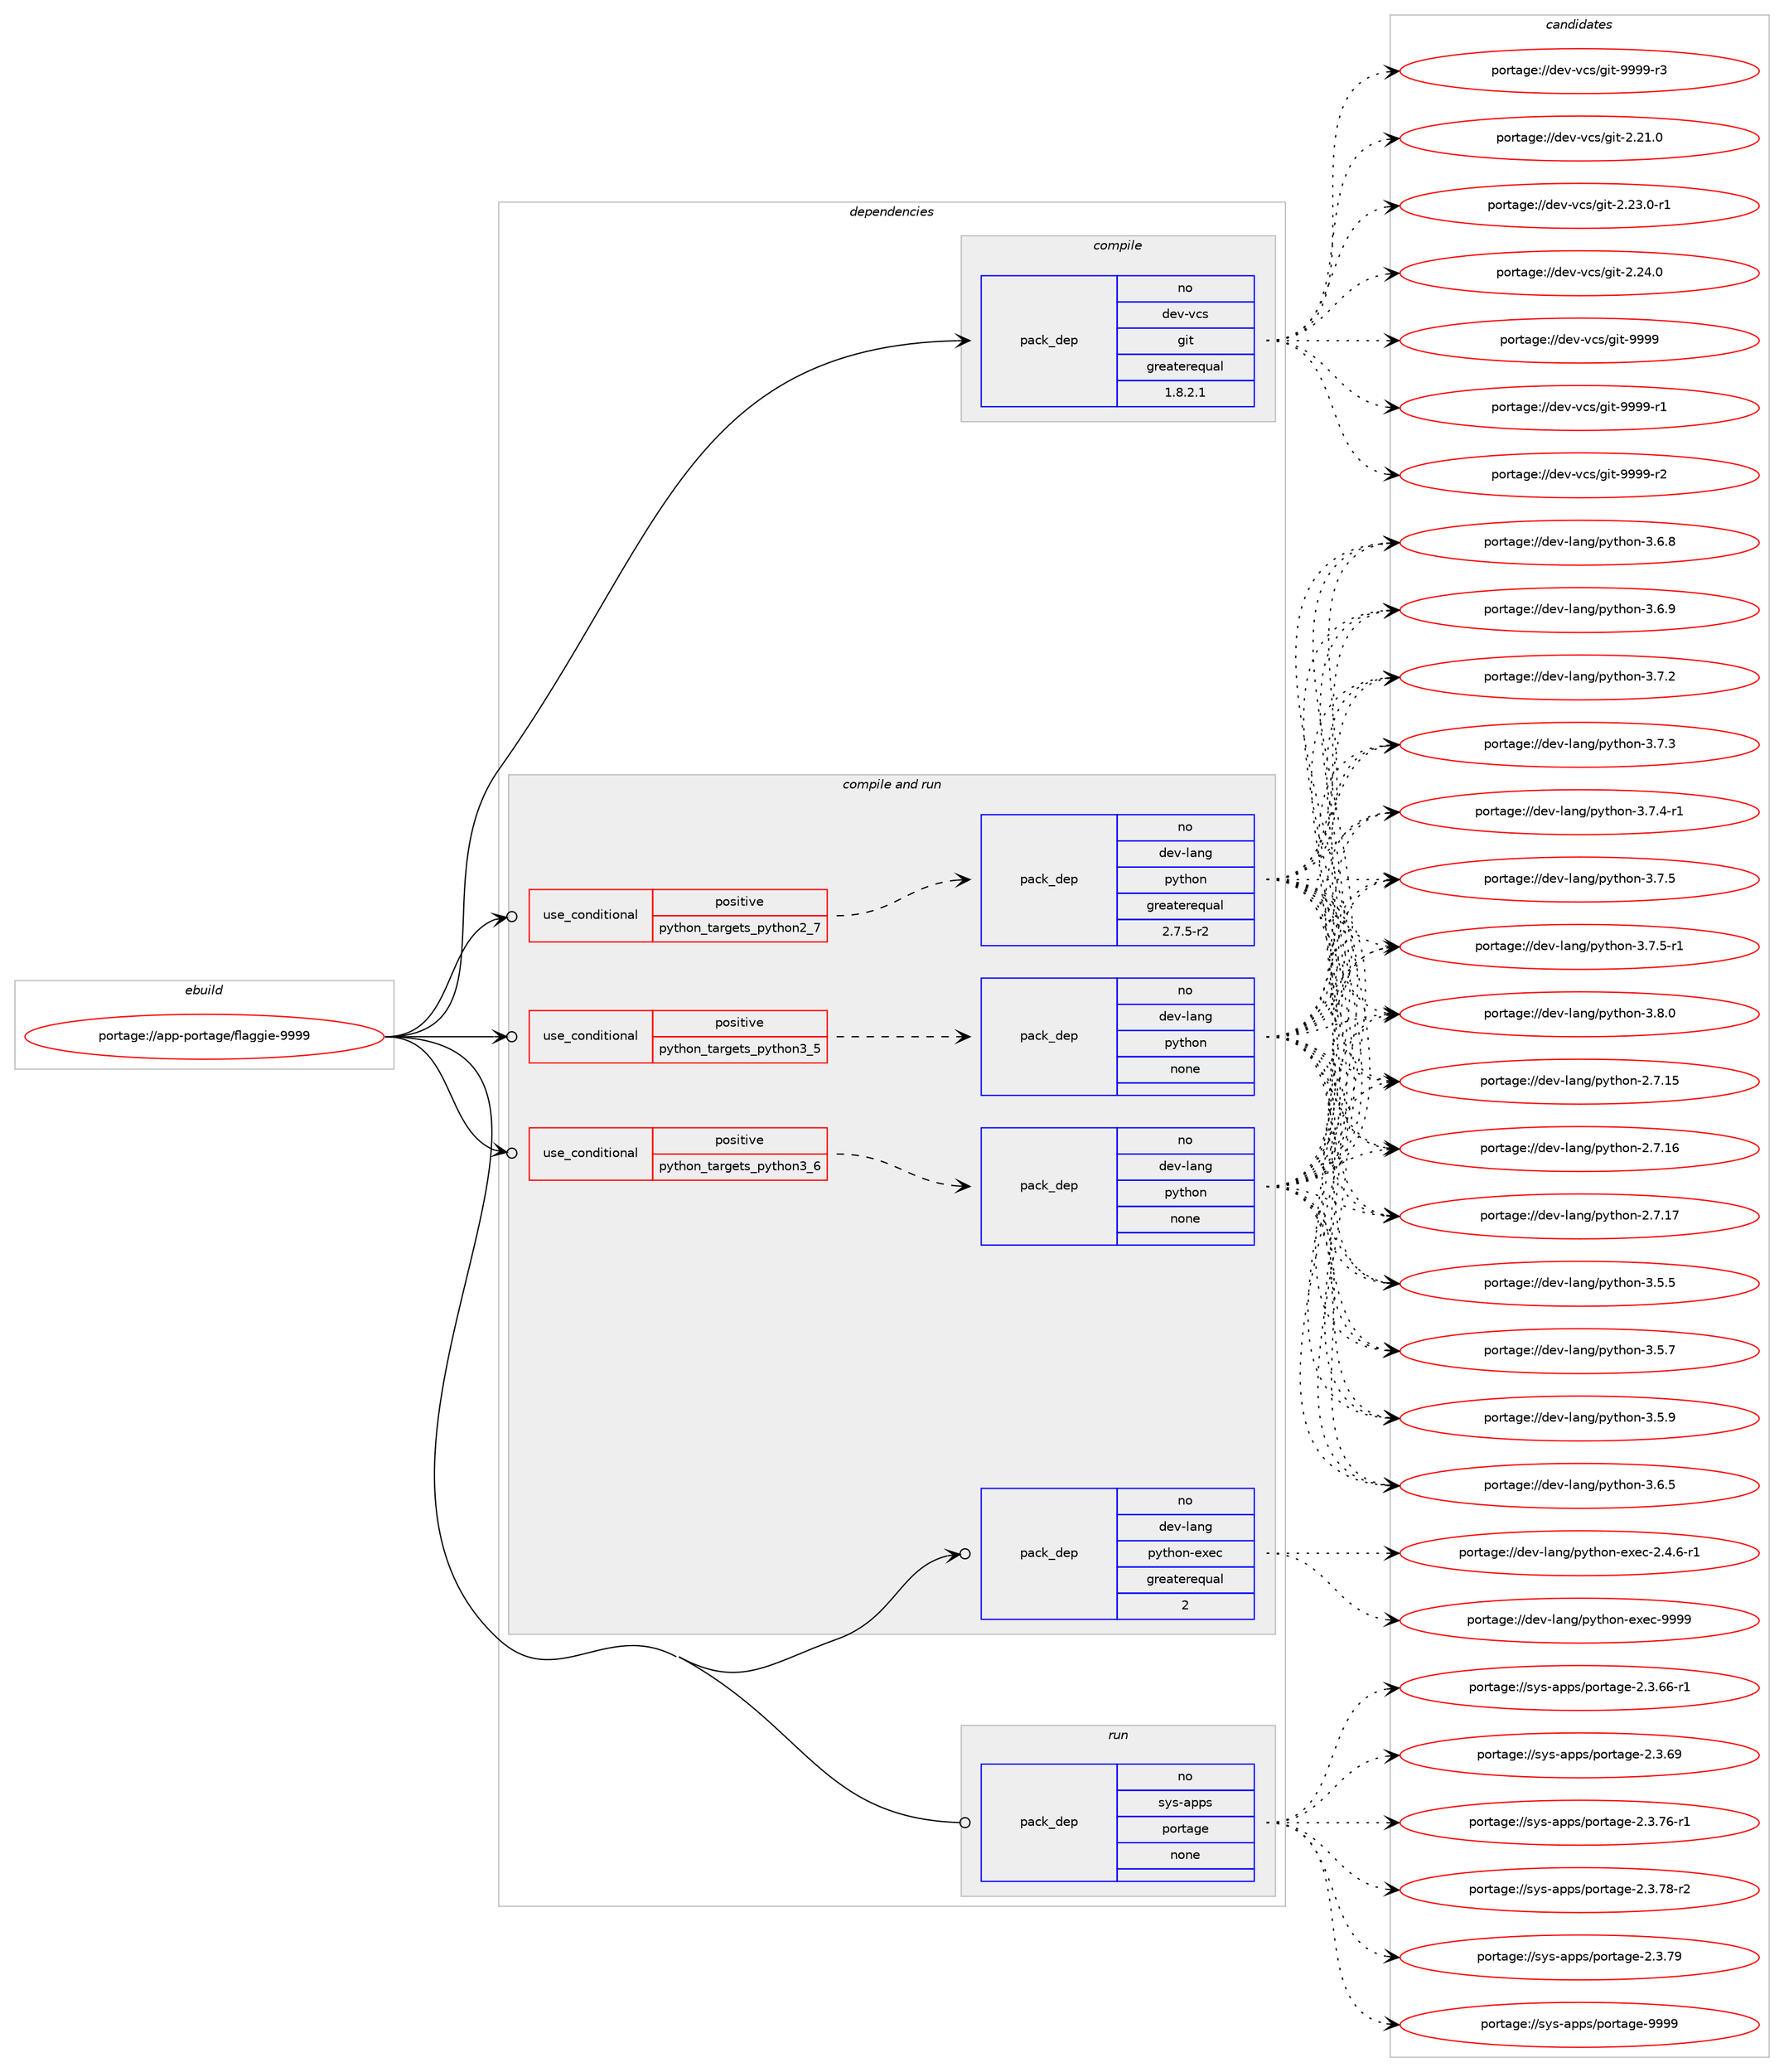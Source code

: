 digraph prolog {

# *************
# Graph options
# *************

newrank=true;
concentrate=true;
compound=true;
graph [rankdir=LR,fontname=Helvetica,fontsize=10,ranksep=1.5];#, ranksep=2.5, nodesep=0.2];
edge  [arrowhead=vee];
node  [fontname=Helvetica,fontsize=10];

# **********
# The ebuild
# **********

subgraph cluster_leftcol {
color=gray;
rank=same;
label=<<i>ebuild</i>>;
id [label="portage://app-portage/flaggie-9999", color=red, width=4, href="../app-portage/flaggie-9999.svg"];
}

# ****************
# The dependencies
# ****************

subgraph cluster_midcol {
color=gray;
label=<<i>dependencies</i>>;
subgraph cluster_compile {
fillcolor="#eeeeee";
style=filled;
label=<<i>compile</i>>;
subgraph pack30095 {
dependency40688 [label=<<TABLE BORDER="0" CELLBORDER="1" CELLSPACING="0" CELLPADDING="4" WIDTH="220"><TR><TD ROWSPAN="6" CELLPADDING="30">pack_dep</TD></TR><TR><TD WIDTH="110">no</TD></TR><TR><TD>dev-vcs</TD></TR><TR><TD>git</TD></TR><TR><TD>greaterequal</TD></TR><TR><TD>1.8.2.1</TD></TR></TABLE>>, shape=none, color=blue];
}
id:e -> dependency40688:w [weight=20,style="solid",arrowhead="vee"];
}
subgraph cluster_compileandrun {
fillcolor="#eeeeee";
style=filled;
label=<<i>compile and run</i>>;
subgraph cond9912 {
dependency40689 [label=<<TABLE BORDER="0" CELLBORDER="1" CELLSPACING="0" CELLPADDING="4"><TR><TD ROWSPAN="3" CELLPADDING="10">use_conditional</TD></TR><TR><TD>positive</TD></TR><TR><TD>python_targets_python2_7</TD></TR></TABLE>>, shape=none, color=red];
subgraph pack30096 {
dependency40690 [label=<<TABLE BORDER="0" CELLBORDER="1" CELLSPACING="0" CELLPADDING="4" WIDTH="220"><TR><TD ROWSPAN="6" CELLPADDING="30">pack_dep</TD></TR><TR><TD WIDTH="110">no</TD></TR><TR><TD>dev-lang</TD></TR><TR><TD>python</TD></TR><TR><TD>greaterequal</TD></TR><TR><TD>2.7.5-r2</TD></TR></TABLE>>, shape=none, color=blue];
}
dependency40689:e -> dependency40690:w [weight=20,style="dashed",arrowhead="vee"];
}
id:e -> dependency40689:w [weight=20,style="solid",arrowhead="odotvee"];
subgraph cond9913 {
dependency40691 [label=<<TABLE BORDER="0" CELLBORDER="1" CELLSPACING="0" CELLPADDING="4"><TR><TD ROWSPAN="3" CELLPADDING="10">use_conditional</TD></TR><TR><TD>positive</TD></TR><TR><TD>python_targets_python3_5</TD></TR></TABLE>>, shape=none, color=red];
subgraph pack30097 {
dependency40692 [label=<<TABLE BORDER="0" CELLBORDER="1" CELLSPACING="0" CELLPADDING="4" WIDTH="220"><TR><TD ROWSPAN="6" CELLPADDING="30">pack_dep</TD></TR><TR><TD WIDTH="110">no</TD></TR><TR><TD>dev-lang</TD></TR><TR><TD>python</TD></TR><TR><TD>none</TD></TR><TR><TD></TD></TR></TABLE>>, shape=none, color=blue];
}
dependency40691:e -> dependency40692:w [weight=20,style="dashed",arrowhead="vee"];
}
id:e -> dependency40691:w [weight=20,style="solid",arrowhead="odotvee"];
subgraph cond9914 {
dependency40693 [label=<<TABLE BORDER="0" CELLBORDER="1" CELLSPACING="0" CELLPADDING="4"><TR><TD ROWSPAN="3" CELLPADDING="10">use_conditional</TD></TR><TR><TD>positive</TD></TR><TR><TD>python_targets_python3_6</TD></TR></TABLE>>, shape=none, color=red];
subgraph pack30098 {
dependency40694 [label=<<TABLE BORDER="0" CELLBORDER="1" CELLSPACING="0" CELLPADDING="4" WIDTH="220"><TR><TD ROWSPAN="6" CELLPADDING="30">pack_dep</TD></TR><TR><TD WIDTH="110">no</TD></TR><TR><TD>dev-lang</TD></TR><TR><TD>python</TD></TR><TR><TD>none</TD></TR><TR><TD></TD></TR></TABLE>>, shape=none, color=blue];
}
dependency40693:e -> dependency40694:w [weight=20,style="dashed",arrowhead="vee"];
}
id:e -> dependency40693:w [weight=20,style="solid",arrowhead="odotvee"];
subgraph pack30099 {
dependency40695 [label=<<TABLE BORDER="0" CELLBORDER="1" CELLSPACING="0" CELLPADDING="4" WIDTH="220"><TR><TD ROWSPAN="6" CELLPADDING="30">pack_dep</TD></TR><TR><TD WIDTH="110">no</TD></TR><TR><TD>dev-lang</TD></TR><TR><TD>python-exec</TD></TR><TR><TD>greaterequal</TD></TR><TR><TD>2</TD></TR></TABLE>>, shape=none, color=blue];
}
id:e -> dependency40695:w [weight=20,style="solid",arrowhead="odotvee"];
}
subgraph cluster_run {
fillcolor="#eeeeee";
style=filled;
label=<<i>run</i>>;
subgraph pack30100 {
dependency40696 [label=<<TABLE BORDER="0" CELLBORDER="1" CELLSPACING="0" CELLPADDING="4" WIDTH="220"><TR><TD ROWSPAN="6" CELLPADDING="30">pack_dep</TD></TR><TR><TD WIDTH="110">no</TD></TR><TR><TD>sys-apps</TD></TR><TR><TD>portage</TD></TR><TR><TD>none</TD></TR><TR><TD></TD></TR></TABLE>>, shape=none, color=blue];
}
id:e -> dependency40696:w [weight=20,style="solid",arrowhead="odot"];
}
}

# **************
# The candidates
# **************

subgraph cluster_choices {
rank=same;
color=gray;
label=<<i>candidates</i>>;

subgraph choice30095 {
color=black;
nodesep=1;
choiceportage10010111845118991154710310511645504650494648 [label="portage://dev-vcs/git-2.21.0", color=red, width=4,href="../dev-vcs/git-2.21.0.svg"];
choiceportage100101118451189911547103105116455046505146484511449 [label="portage://dev-vcs/git-2.23.0-r1", color=red, width=4,href="../dev-vcs/git-2.23.0-r1.svg"];
choiceportage10010111845118991154710310511645504650524648 [label="portage://dev-vcs/git-2.24.0", color=red, width=4,href="../dev-vcs/git-2.24.0.svg"];
choiceportage1001011184511899115471031051164557575757 [label="portage://dev-vcs/git-9999", color=red, width=4,href="../dev-vcs/git-9999.svg"];
choiceportage10010111845118991154710310511645575757574511449 [label="portage://dev-vcs/git-9999-r1", color=red, width=4,href="../dev-vcs/git-9999-r1.svg"];
choiceportage10010111845118991154710310511645575757574511450 [label="portage://dev-vcs/git-9999-r2", color=red, width=4,href="../dev-vcs/git-9999-r2.svg"];
choiceportage10010111845118991154710310511645575757574511451 [label="portage://dev-vcs/git-9999-r3", color=red, width=4,href="../dev-vcs/git-9999-r3.svg"];
dependency40688:e -> choiceportage10010111845118991154710310511645504650494648:w [style=dotted,weight="100"];
dependency40688:e -> choiceportage100101118451189911547103105116455046505146484511449:w [style=dotted,weight="100"];
dependency40688:e -> choiceportage10010111845118991154710310511645504650524648:w [style=dotted,weight="100"];
dependency40688:e -> choiceportage1001011184511899115471031051164557575757:w [style=dotted,weight="100"];
dependency40688:e -> choiceportage10010111845118991154710310511645575757574511449:w [style=dotted,weight="100"];
dependency40688:e -> choiceportage10010111845118991154710310511645575757574511450:w [style=dotted,weight="100"];
dependency40688:e -> choiceportage10010111845118991154710310511645575757574511451:w [style=dotted,weight="100"];
}
subgraph choice30096 {
color=black;
nodesep=1;
choiceportage10010111845108971101034711212111610411111045504655464953 [label="portage://dev-lang/python-2.7.15", color=red, width=4,href="../dev-lang/python-2.7.15.svg"];
choiceportage10010111845108971101034711212111610411111045504655464954 [label="portage://dev-lang/python-2.7.16", color=red, width=4,href="../dev-lang/python-2.7.16.svg"];
choiceportage10010111845108971101034711212111610411111045504655464955 [label="portage://dev-lang/python-2.7.17", color=red, width=4,href="../dev-lang/python-2.7.17.svg"];
choiceportage100101118451089711010347112121116104111110455146534653 [label="portage://dev-lang/python-3.5.5", color=red, width=4,href="../dev-lang/python-3.5.5.svg"];
choiceportage100101118451089711010347112121116104111110455146534655 [label="portage://dev-lang/python-3.5.7", color=red, width=4,href="../dev-lang/python-3.5.7.svg"];
choiceportage100101118451089711010347112121116104111110455146534657 [label="portage://dev-lang/python-3.5.9", color=red, width=4,href="../dev-lang/python-3.5.9.svg"];
choiceportage100101118451089711010347112121116104111110455146544653 [label="portage://dev-lang/python-3.6.5", color=red, width=4,href="../dev-lang/python-3.6.5.svg"];
choiceportage100101118451089711010347112121116104111110455146544656 [label="portage://dev-lang/python-3.6.8", color=red, width=4,href="../dev-lang/python-3.6.8.svg"];
choiceportage100101118451089711010347112121116104111110455146544657 [label="portage://dev-lang/python-3.6.9", color=red, width=4,href="../dev-lang/python-3.6.9.svg"];
choiceportage100101118451089711010347112121116104111110455146554650 [label="portage://dev-lang/python-3.7.2", color=red, width=4,href="../dev-lang/python-3.7.2.svg"];
choiceportage100101118451089711010347112121116104111110455146554651 [label="portage://dev-lang/python-3.7.3", color=red, width=4,href="../dev-lang/python-3.7.3.svg"];
choiceportage1001011184510897110103471121211161041111104551465546524511449 [label="portage://dev-lang/python-3.7.4-r1", color=red, width=4,href="../dev-lang/python-3.7.4-r1.svg"];
choiceportage100101118451089711010347112121116104111110455146554653 [label="portage://dev-lang/python-3.7.5", color=red, width=4,href="../dev-lang/python-3.7.5.svg"];
choiceportage1001011184510897110103471121211161041111104551465546534511449 [label="portage://dev-lang/python-3.7.5-r1", color=red, width=4,href="../dev-lang/python-3.7.5-r1.svg"];
choiceportage100101118451089711010347112121116104111110455146564648 [label="portage://dev-lang/python-3.8.0", color=red, width=4,href="../dev-lang/python-3.8.0.svg"];
dependency40690:e -> choiceportage10010111845108971101034711212111610411111045504655464953:w [style=dotted,weight="100"];
dependency40690:e -> choiceportage10010111845108971101034711212111610411111045504655464954:w [style=dotted,weight="100"];
dependency40690:e -> choiceportage10010111845108971101034711212111610411111045504655464955:w [style=dotted,weight="100"];
dependency40690:e -> choiceportage100101118451089711010347112121116104111110455146534653:w [style=dotted,weight="100"];
dependency40690:e -> choiceportage100101118451089711010347112121116104111110455146534655:w [style=dotted,weight="100"];
dependency40690:e -> choiceportage100101118451089711010347112121116104111110455146534657:w [style=dotted,weight="100"];
dependency40690:e -> choiceportage100101118451089711010347112121116104111110455146544653:w [style=dotted,weight="100"];
dependency40690:e -> choiceportage100101118451089711010347112121116104111110455146544656:w [style=dotted,weight="100"];
dependency40690:e -> choiceportage100101118451089711010347112121116104111110455146544657:w [style=dotted,weight="100"];
dependency40690:e -> choiceportage100101118451089711010347112121116104111110455146554650:w [style=dotted,weight="100"];
dependency40690:e -> choiceportage100101118451089711010347112121116104111110455146554651:w [style=dotted,weight="100"];
dependency40690:e -> choiceportage1001011184510897110103471121211161041111104551465546524511449:w [style=dotted,weight="100"];
dependency40690:e -> choiceportage100101118451089711010347112121116104111110455146554653:w [style=dotted,weight="100"];
dependency40690:e -> choiceportage1001011184510897110103471121211161041111104551465546534511449:w [style=dotted,weight="100"];
dependency40690:e -> choiceportage100101118451089711010347112121116104111110455146564648:w [style=dotted,weight="100"];
}
subgraph choice30097 {
color=black;
nodesep=1;
choiceportage10010111845108971101034711212111610411111045504655464953 [label="portage://dev-lang/python-2.7.15", color=red, width=4,href="../dev-lang/python-2.7.15.svg"];
choiceportage10010111845108971101034711212111610411111045504655464954 [label="portage://dev-lang/python-2.7.16", color=red, width=4,href="../dev-lang/python-2.7.16.svg"];
choiceportage10010111845108971101034711212111610411111045504655464955 [label="portage://dev-lang/python-2.7.17", color=red, width=4,href="../dev-lang/python-2.7.17.svg"];
choiceportage100101118451089711010347112121116104111110455146534653 [label="portage://dev-lang/python-3.5.5", color=red, width=4,href="../dev-lang/python-3.5.5.svg"];
choiceportage100101118451089711010347112121116104111110455146534655 [label="portage://dev-lang/python-3.5.7", color=red, width=4,href="../dev-lang/python-3.5.7.svg"];
choiceportage100101118451089711010347112121116104111110455146534657 [label="portage://dev-lang/python-3.5.9", color=red, width=4,href="../dev-lang/python-3.5.9.svg"];
choiceportage100101118451089711010347112121116104111110455146544653 [label="portage://dev-lang/python-3.6.5", color=red, width=4,href="../dev-lang/python-3.6.5.svg"];
choiceportage100101118451089711010347112121116104111110455146544656 [label="portage://dev-lang/python-3.6.8", color=red, width=4,href="../dev-lang/python-3.6.8.svg"];
choiceportage100101118451089711010347112121116104111110455146544657 [label="portage://dev-lang/python-3.6.9", color=red, width=4,href="../dev-lang/python-3.6.9.svg"];
choiceportage100101118451089711010347112121116104111110455146554650 [label="portage://dev-lang/python-3.7.2", color=red, width=4,href="../dev-lang/python-3.7.2.svg"];
choiceportage100101118451089711010347112121116104111110455146554651 [label="portage://dev-lang/python-3.7.3", color=red, width=4,href="../dev-lang/python-3.7.3.svg"];
choiceportage1001011184510897110103471121211161041111104551465546524511449 [label="portage://dev-lang/python-3.7.4-r1", color=red, width=4,href="../dev-lang/python-3.7.4-r1.svg"];
choiceportage100101118451089711010347112121116104111110455146554653 [label="portage://dev-lang/python-3.7.5", color=red, width=4,href="../dev-lang/python-3.7.5.svg"];
choiceportage1001011184510897110103471121211161041111104551465546534511449 [label="portage://dev-lang/python-3.7.5-r1", color=red, width=4,href="../dev-lang/python-3.7.5-r1.svg"];
choiceportage100101118451089711010347112121116104111110455146564648 [label="portage://dev-lang/python-3.8.0", color=red, width=4,href="../dev-lang/python-3.8.0.svg"];
dependency40692:e -> choiceportage10010111845108971101034711212111610411111045504655464953:w [style=dotted,weight="100"];
dependency40692:e -> choiceportage10010111845108971101034711212111610411111045504655464954:w [style=dotted,weight="100"];
dependency40692:e -> choiceportage10010111845108971101034711212111610411111045504655464955:w [style=dotted,weight="100"];
dependency40692:e -> choiceportage100101118451089711010347112121116104111110455146534653:w [style=dotted,weight="100"];
dependency40692:e -> choiceportage100101118451089711010347112121116104111110455146534655:w [style=dotted,weight="100"];
dependency40692:e -> choiceportage100101118451089711010347112121116104111110455146534657:w [style=dotted,weight="100"];
dependency40692:e -> choiceportage100101118451089711010347112121116104111110455146544653:w [style=dotted,weight="100"];
dependency40692:e -> choiceportage100101118451089711010347112121116104111110455146544656:w [style=dotted,weight="100"];
dependency40692:e -> choiceportage100101118451089711010347112121116104111110455146544657:w [style=dotted,weight="100"];
dependency40692:e -> choiceportage100101118451089711010347112121116104111110455146554650:w [style=dotted,weight="100"];
dependency40692:e -> choiceportage100101118451089711010347112121116104111110455146554651:w [style=dotted,weight="100"];
dependency40692:e -> choiceportage1001011184510897110103471121211161041111104551465546524511449:w [style=dotted,weight="100"];
dependency40692:e -> choiceportage100101118451089711010347112121116104111110455146554653:w [style=dotted,weight="100"];
dependency40692:e -> choiceportage1001011184510897110103471121211161041111104551465546534511449:w [style=dotted,weight="100"];
dependency40692:e -> choiceportage100101118451089711010347112121116104111110455146564648:w [style=dotted,weight="100"];
}
subgraph choice30098 {
color=black;
nodesep=1;
choiceportage10010111845108971101034711212111610411111045504655464953 [label="portage://dev-lang/python-2.7.15", color=red, width=4,href="../dev-lang/python-2.7.15.svg"];
choiceportage10010111845108971101034711212111610411111045504655464954 [label="portage://dev-lang/python-2.7.16", color=red, width=4,href="../dev-lang/python-2.7.16.svg"];
choiceportage10010111845108971101034711212111610411111045504655464955 [label="portage://dev-lang/python-2.7.17", color=red, width=4,href="../dev-lang/python-2.7.17.svg"];
choiceportage100101118451089711010347112121116104111110455146534653 [label="portage://dev-lang/python-3.5.5", color=red, width=4,href="../dev-lang/python-3.5.5.svg"];
choiceportage100101118451089711010347112121116104111110455146534655 [label="portage://dev-lang/python-3.5.7", color=red, width=4,href="../dev-lang/python-3.5.7.svg"];
choiceportage100101118451089711010347112121116104111110455146534657 [label="portage://dev-lang/python-3.5.9", color=red, width=4,href="../dev-lang/python-3.5.9.svg"];
choiceportage100101118451089711010347112121116104111110455146544653 [label="portage://dev-lang/python-3.6.5", color=red, width=4,href="../dev-lang/python-3.6.5.svg"];
choiceportage100101118451089711010347112121116104111110455146544656 [label="portage://dev-lang/python-3.6.8", color=red, width=4,href="../dev-lang/python-3.6.8.svg"];
choiceportage100101118451089711010347112121116104111110455146544657 [label="portage://dev-lang/python-3.6.9", color=red, width=4,href="../dev-lang/python-3.6.9.svg"];
choiceportage100101118451089711010347112121116104111110455146554650 [label="portage://dev-lang/python-3.7.2", color=red, width=4,href="../dev-lang/python-3.7.2.svg"];
choiceportage100101118451089711010347112121116104111110455146554651 [label="portage://dev-lang/python-3.7.3", color=red, width=4,href="../dev-lang/python-3.7.3.svg"];
choiceportage1001011184510897110103471121211161041111104551465546524511449 [label="portage://dev-lang/python-3.7.4-r1", color=red, width=4,href="../dev-lang/python-3.7.4-r1.svg"];
choiceportage100101118451089711010347112121116104111110455146554653 [label="portage://dev-lang/python-3.7.5", color=red, width=4,href="../dev-lang/python-3.7.5.svg"];
choiceportage1001011184510897110103471121211161041111104551465546534511449 [label="portage://dev-lang/python-3.7.5-r1", color=red, width=4,href="../dev-lang/python-3.7.5-r1.svg"];
choiceportage100101118451089711010347112121116104111110455146564648 [label="portage://dev-lang/python-3.8.0", color=red, width=4,href="../dev-lang/python-3.8.0.svg"];
dependency40694:e -> choiceportage10010111845108971101034711212111610411111045504655464953:w [style=dotted,weight="100"];
dependency40694:e -> choiceportage10010111845108971101034711212111610411111045504655464954:w [style=dotted,weight="100"];
dependency40694:e -> choiceportage10010111845108971101034711212111610411111045504655464955:w [style=dotted,weight="100"];
dependency40694:e -> choiceportage100101118451089711010347112121116104111110455146534653:w [style=dotted,weight="100"];
dependency40694:e -> choiceportage100101118451089711010347112121116104111110455146534655:w [style=dotted,weight="100"];
dependency40694:e -> choiceportage100101118451089711010347112121116104111110455146534657:w [style=dotted,weight="100"];
dependency40694:e -> choiceportage100101118451089711010347112121116104111110455146544653:w [style=dotted,weight="100"];
dependency40694:e -> choiceportage100101118451089711010347112121116104111110455146544656:w [style=dotted,weight="100"];
dependency40694:e -> choiceportage100101118451089711010347112121116104111110455146544657:w [style=dotted,weight="100"];
dependency40694:e -> choiceportage100101118451089711010347112121116104111110455146554650:w [style=dotted,weight="100"];
dependency40694:e -> choiceportage100101118451089711010347112121116104111110455146554651:w [style=dotted,weight="100"];
dependency40694:e -> choiceportage1001011184510897110103471121211161041111104551465546524511449:w [style=dotted,weight="100"];
dependency40694:e -> choiceportage100101118451089711010347112121116104111110455146554653:w [style=dotted,weight="100"];
dependency40694:e -> choiceportage1001011184510897110103471121211161041111104551465546534511449:w [style=dotted,weight="100"];
dependency40694:e -> choiceportage100101118451089711010347112121116104111110455146564648:w [style=dotted,weight="100"];
}
subgraph choice30099 {
color=black;
nodesep=1;
choiceportage10010111845108971101034711212111610411111045101120101994550465246544511449 [label="portage://dev-lang/python-exec-2.4.6-r1", color=red, width=4,href="../dev-lang/python-exec-2.4.6-r1.svg"];
choiceportage10010111845108971101034711212111610411111045101120101994557575757 [label="portage://dev-lang/python-exec-9999", color=red, width=4,href="../dev-lang/python-exec-9999.svg"];
dependency40695:e -> choiceportage10010111845108971101034711212111610411111045101120101994550465246544511449:w [style=dotted,weight="100"];
dependency40695:e -> choiceportage10010111845108971101034711212111610411111045101120101994557575757:w [style=dotted,weight="100"];
}
subgraph choice30100 {
color=black;
nodesep=1;
choiceportage11512111545971121121154711211111411697103101455046514654544511449 [label="portage://sys-apps/portage-2.3.66-r1", color=red, width=4,href="../sys-apps/portage-2.3.66-r1.svg"];
choiceportage1151211154597112112115471121111141169710310145504651465457 [label="portage://sys-apps/portage-2.3.69", color=red, width=4,href="../sys-apps/portage-2.3.69.svg"];
choiceportage11512111545971121121154711211111411697103101455046514655544511449 [label="portage://sys-apps/portage-2.3.76-r1", color=red, width=4,href="../sys-apps/portage-2.3.76-r1.svg"];
choiceportage11512111545971121121154711211111411697103101455046514655564511450 [label="portage://sys-apps/portage-2.3.78-r2", color=red, width=4,href="../sys-apps/portage-2.3.78-r2.svg"];
choiceportage1151211154597112112115471121111141169710310145504651465557 [label="portage://sys-apps/portage-2.3.79", color=red, width=4,href="../sys-apps/portage-2.3.79.svg"];
choiceportage115121115459711211211547112111114116971031014557575757 [label="portage://sys-apps/portage-9999", color=red, width=4,href="../sys-apps/portage-9999.svg"];
dependency40696:e -> choiceportage11512111545971121121154711211111411697103101455046514654544511449:w [style=dotted,weight="100"];
dependency40696:e -> choiceportage1151211154597112112115471121111141169710310145504651465457:w [style=dotted,weight="100"];
dependency40696:e -> choiceportage11512111545971121121154711211111411697103101455046514655544511449:w [style=dotted,weight="100"];
dependency40696:e -> choiceportage11512111545971121121154711211111411697103101455046514655564511450:w [style=dotted,weight="100"];
dependency40696:e -> choiceportage1151211154597112112115471121111141169710310145504651465557:w [style=dotted,weight="100"];
dependency40696:e -> choiceportage115121115459711211211547112111114116971031014557575757:w [style=dotted,weight="100"];
}
}

}
